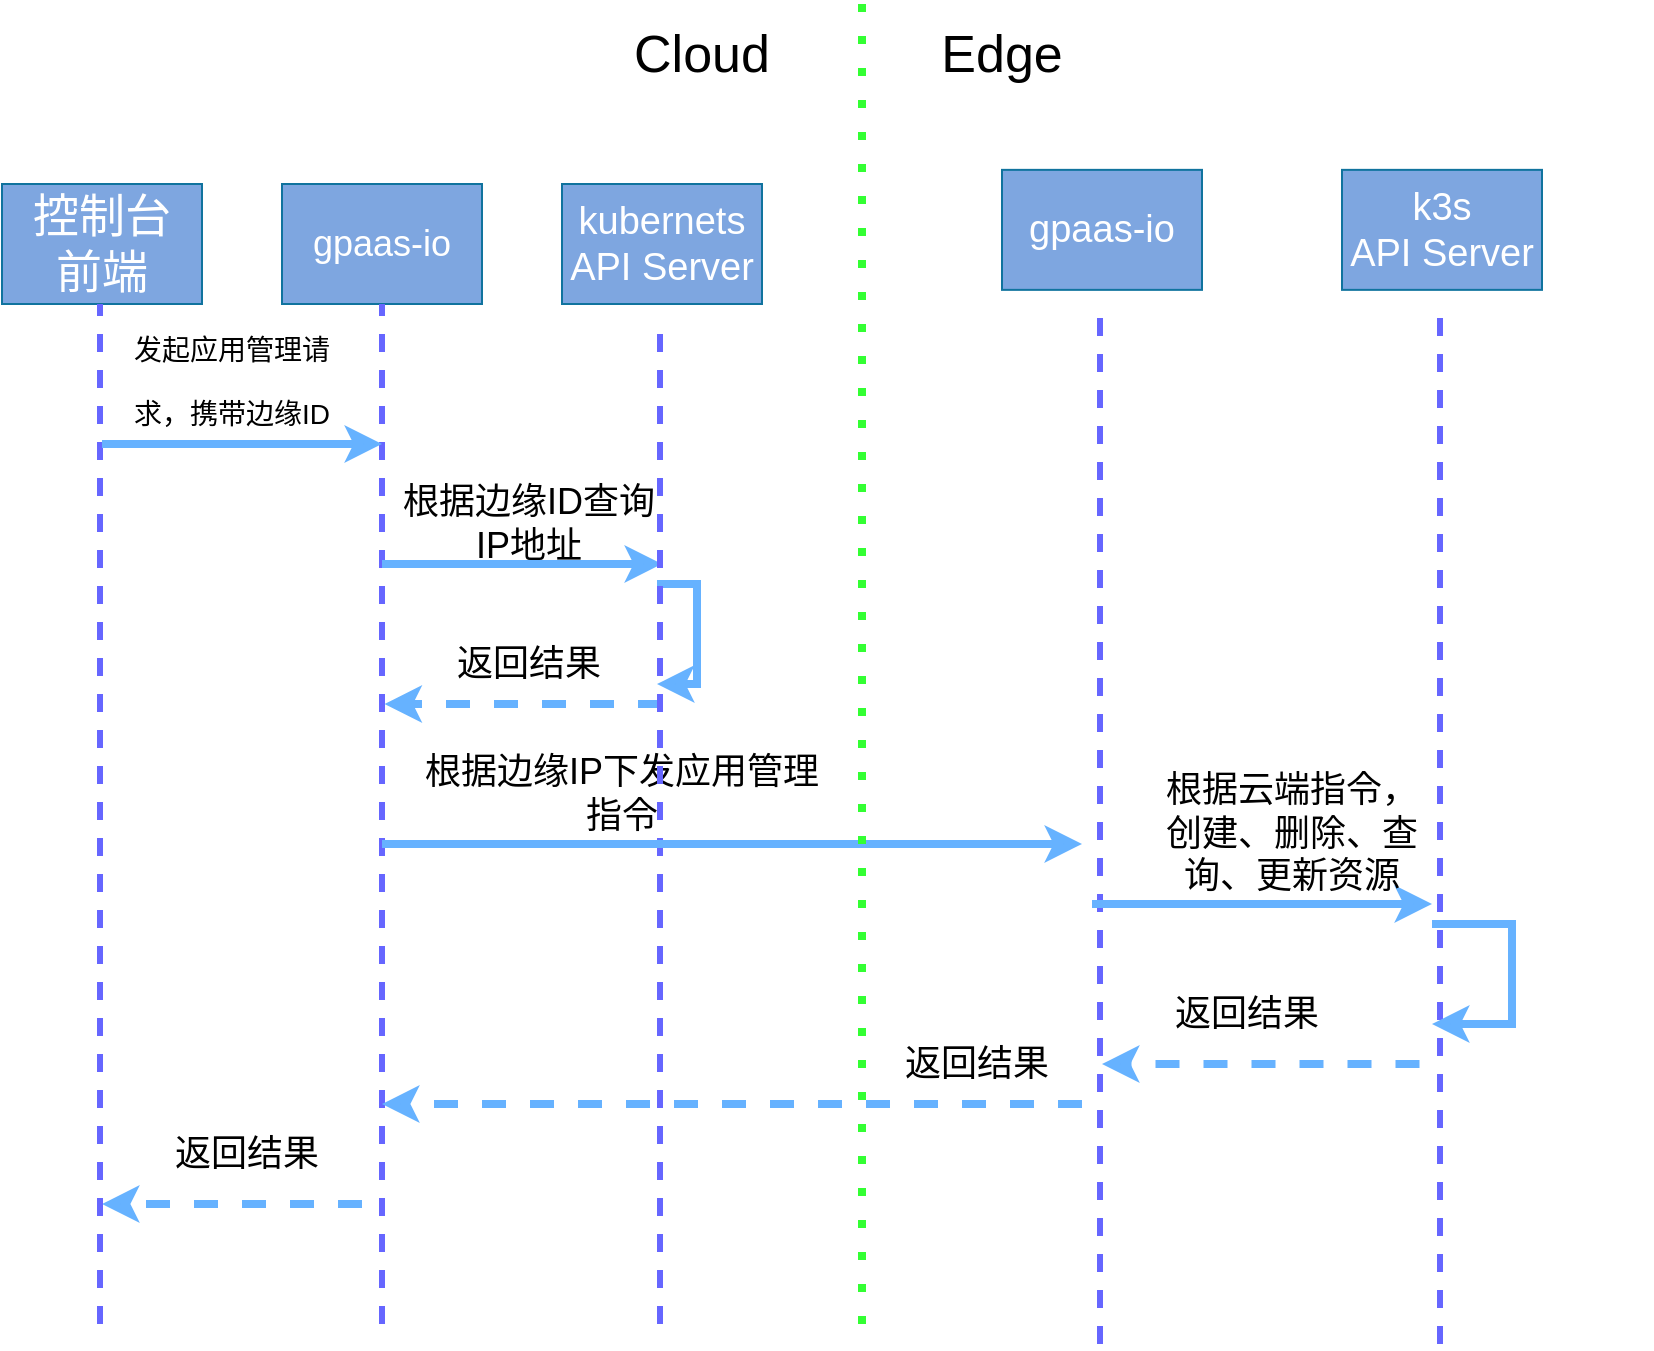 <mxfile version="20.6.0" type="github">
  <diagram id="6V7pRc7MegdE23kGbv45" name="第 1 页">
    <mxGraphModel dx="1117" dy="669" grid="1" gridSize="10" guides="1" tooltips="1" connect="1" arrows="1" fold="1" page="1" pageScale="1" pageWidth="827" pageHeight="1169" math="0" shadow="0">
      <root>
        <mxCell id="0" />
        <mxCell id="1" parent="0" />
        <mxCell id="QI3yWY5X6MAwbWW2xh4Q-38" value="" style="group" vertex="1" connectable="0" parent="1">
          <mxGeometry x="330" y="40" width="140" height="670" as="geometry" />
        </mxCell>
        <mxCell id="QI3yWY5X6MAwbWW2xh4Q-39" value="" style="group" vertex="1" connectable="0" parent="QI3yWY5X6MAwbWW2xh4Q-38">
          <mxGeometry x="-140" y="90" width="270" height="580" as="geometry" />
        </mxCell>
        <mxCell id="QI3yWY5X6MAwbWW2xh4Q-40" value="&lt;font color=&quot;#ffffff&quot;&gt;&lt;span style=&quot;font-size: 18px&quot;&gt;gpaas-io&lt;br&gt;&lt;/span&gt;&lt;/font&gt;" style="rounded=0;whiteSpace=wrap;html=1;fillColor=#7EA6E0;strokeColor=#10739e;" vertex="1" parent="QI3yWY5X6MAwbWW2xh4Q-39">
          <mxGeometry width="100" height="60" as="geometry" />
        </mxCell>
        <mxCell id="QI3yWY5X6MAwbWW2xh4Q-41" value="" style="endArrow=none;dashed=1;html=1;strokeWidth=3;rounded=0;strokeColor=#6666FF;entryX=0.5;entryY=1;entryDx=0;entryDy=0;" edge="1" parent="QI3yWY5X6MAwbWW2xh4Q-39" target="QI3yWY5X6MAwbWW2xh4Q-40">
          <mxGeometry width="50" height="50" relative="1" as="geometry">
            <mxPoint x="50" y="570" as="sourcePoint" />
            <mxPoint x="49" y="70" as="targetPoint" />
          </mxGeometry>
        </mxCell>
        <mxCell id="QI3yWY5X6MAwbWW2xh4Q-42" value="" style="endArrow=classic;html=1;rounded=0;strokeColor=#66B2FF;strokeWidth=4;fontSize=26;" edge="1" parent="QI3yWY5X6MAwbWW2xh4Q-39">
          <mxGeometry width="50" height="50" relative="1" as="geometry">
            <mxPoint x="50" y="190" as="sourcePoint" />
            <mxPoint x="190" y="190" as="targetPoint" />
          </mxGeometry>
        </mxCell>
        <mxCell id="QI3yWY5X6MAwbWW2xh4Q-43" value="根据边缘IP下发应用管理指令" style="text;html=1;strokeColor=none;fillColor=none;align=center;verticalAlign=middle;whiteSpace=wrap;rounded=0;fontFamily=Helvetica;fontSize=18;fontColor=default;" vertex="1" parent="QI3yWY5X6MAwbWW2xh4Q-39">
          <mxGeometry x="70" y="290" width="200" height="30" as="geometry" />
        </mxCell>
        <mxCell id="QI3yWY5X6MAwbWW2xh4Q-67" value="根据边缘ID查询&lt;br&gt;IP地址" style="text;html=1;align=center;verticalAlign=middle;resizable=0;points=[];autosize=1;strokeColor=none;fillColor=none;fontSize=18;fontFamily=Helvetica;fontColor=default;" vertex="1" parent="QI3yWY5X6MAwbWW2xh4Q-39">
          <mxGeometry x="47.5" y="140" width="150" height="60" as="geometry" />
        </mxCell>
        <mxCell id="QI3yWY5X6MAwbWW2xh4Q-82" value="" style="endArrow=classic;html=1;rounded=0;labelBackgroundColor=default;strokeColor=#66B2FF;strokeWidth=4;fontFamily=Helvetica;fontSize=18;fontColor=default;shape=connector;dashed=1;" edge="1" parent="QI3yWY5X6MAwbWW2xh4Q-39">
          <mxGeometry width="50" height="50" relative="1" as="geometry">
            <mxPoint x="190" y="260" as="sourcePoint" />
            <mxPoint x="51.25" y="260" as="targetPoint" />
          </mxGeometry>
        </mxCell>
        <mxCell id="QI3yWY5X6MAwbWW2xh4Q-83" value="&lt;span style=&quot;font-size: 18px;&quot;&gt;返回结果&lt;/span&gt;" style="text;html=1;align=center;verticalAlign=middle;resizable=0;points=[];autosize=1;strokeColor=none;fillColor=none;fontSize=14;" vertex="1" parent="QI3yWY5X6MAwbWW2xh4Q-39">
          <mxGeometry x="72.5" y="220" width="100" height="40" as="geometry" />
        </mxCell>
        <mxCell id="QI3yWY5X6MAwbWW2xh4Q-52" value="" style="endArrow=classic;html=1;rounded=0;labelBackgroundColor=default;strokeColor=#66B2FF;strokeWidth=4;fontFamily=Helvetica;fontSize=18;fontColor=default;shape=connector;" edge="1" parent="QI3yWY5X6MAwbWW2xh4Q-39">
          <mxGeometry width="50" height="50" relative="1" as="geometry">
            <mxPoint x="187.5" y="200" as="sourcePoint" />
            <mxPoint x="187.5" y="250" as="targetPoint" />
            <Array as="points">
              <mxPoint x="207.5" y="200" />
              <mxPoint x="207.5" y="250" />
            </Array>
          </mxGeometry>
        </mxCell>
        <mxCell id="QI3yWY5X6MAwbWW2xh4Q-89" value="" style="endArrow=classic;html=1;rounded=0;labelBackgroundColor=default;strokeColor=#66B2FF;strokeWidth=4;fontFamily=Helvetica;fontSize=18;fontColor=default;shape=connector;dashed=1;" edge="1" parent="QI3yWY5X6MAwbWW2xh4Q-39">
          <mxGeometry width="50" height="50" relative="1" as="geometry">
            <mxPoint x="400" y="460" as="sourcePoint" />
            <mxPoint x="50" y="460" as="targetPoint" />
          </mxGeometry>
        </mxCell>
        <mxCell id="QI3yWY5X6MAwbWW2xh4Q-91" value="" style="endArrow=classic;html=1;rounded=0;labelBackgroundColor=default;strokeColor=#66B2FF;strokeWidth=4;fontFamily=Helvetica;fontSize=18;fontColor=default;shape=connector;dashed=1;" edge="1" parent="QI3yWY5X6MAwbWW2xh4Q-39">
          <mxGeometry width="50" height="50" relative="1" as="geometry">
            <mxPoint x="40" y="510" as="sourcePoint" />
            <mxPoint x="-90" y="510" as="targetPoint" />
          </mxGeometry>
        </mxCell>
        <mxCell id="QI3yWY5X6MAwbWW2xh4Q-46" value="&lt;font style=&quot;font-size: 19px&quot; color=&quot;#ffffff&quot;&gt;kubernets&lt;br&gt;API Server&lt;br&gt;&lt;/font&gt;" style="rounded=0;whiteSpace=wrap;html=1;fillColor=#7EA6E0;strokeColor=#10739e;" vertex="1" parent="QI3yWY5X6MAwbWW2xh4Q-38">
          <mxGeometry y="90" width="100" height="60" as="geometry" />
        </mxCell>
        <mxCell id="QI3yWY5X6MAwbWW2xh4Q-47" value="" style="endArrow=none;dashed=1;html=1;strokeWidth=3;rounded=0;strokeColor=#6666FF;" edge="1" parent="QI3yWY5X6MAwbWW2xh4Q-38">
          <mxGeometry width="50" height="50" relative="1" as="geometry">
            <mxPoint x="49" y="660" as="sourcePoint" />
            <mxPoint x="49" y="160" as="targetPoint" />
          </mxGeometry>
        </mxCell>
        <mxCell id="QI3yWY5X6MAwbWW2xh4Q-48" value="" style="group" vertex="1" connectable="0" parent="QI3yWY5X6MAwbWW2xh4Q-38">
          <mxGeometry x="-280" y="90" width="100" height="410" as="geometry" />
        </mxCell>
        <mxCell id="QI3yWY5X6MAwbWW2xh4Q-49" value="&lt;font color=&quot;#ffffff&quot;&gt;&lt;span style=&quot;font-size: 23px&quot;&gt;控制台&lt;br&gt;前端&lt;br&gt;&lt;/span&gt;&lt;/font&gt;" style="rounded=0;whiteSpace=wrap;html=1;fillColor=#7EA6E0;strokeColor=#10739e;" vertex="1" parent="QI3yWY5X6MAwbWW2xh4Q-48">
          <mxGeometry width="100" height="60" as="geometry" />
        </mxCell>
        <mxCell id="QI3yWY5X6MAwbWW2xh4Q-50" value="" style="endArrow=none;dashed=1;html=1;strokeWidth=3;rounded=0;strokeColor=#6666FF;" edge="1" parent="QI3yWY5X6MAwbWW2xh4Q-38">
          <mxGeometry width="50" height="50" relative="1" as="geometry">
            <mxPoint x="-231" y="660" as="sourcePoint" />
            <mxPoint x="-231" y="150" as="targetPoint" />
          </mxGeometry>
        </mxCell>
        <mxCell id="QI3yWY5X6MAwbWW2xh4Q-51" value="&lt;font style=&quot;font-size: 26px;&quot;&gt;Cloud&lt;/font&gt;" style="text;html=1;strokeColor=none;fillColor=none;align=center;verticalAlign=middle;whiteSpace=wrap;rounded=0;" vertex="1" parent="QI3yWY5X6MAwbWW2xh4Q-38">
          <mxGeometry x="40" y="10" width="60" height="30" as="geometry" />
        </mxCell>
        <mxCell id="QI3yWY5X6MAwbWW2xh4Q-54" value="" style="endArrow=classic;html=1;rounded=0;strokeColor=#66B2FF;strokeWidth=4;fontSize=26;" edge="1" parent="QI3yWY5X6MAwbWW2xh4Q-38">
          <mxGeometry width="50" height="50" relative="1" as="geometry">
            <mxPoint x="-90" y="420" as="sourcePoint" />
            <mxPoint x="260" y="420" as="targetPoint" />
          </mxGeometry>
        </mxCell>
        <mxCell id="QI3yWY5X6MAwbWW2xh4Q-56" value="" style="group" vertex="1" connectable="0" parent="1">
          <mxGeometry x="550" y="122.93" width="110" height="580" as="geometry" />
        </mxCell>
        <mxCell id="QI3yWY5X6MAwbWW2xh4Q-57" value="&lt;font style=&quot;font-size: 19px&quot; color=&quot;#ffffff&quot;&gt;gpaas-io&lt;br&gt;&lt;/font&gt;" style="rounded=0;whiteSpace=wrap;html=1;fillColor=#7EA6E0;strokeColor=#10739e;" vertex="1" parent="QI3yWY5X6MAwbWW2xh4Q-56">
          <mxGeometry width="100" height="60" as="geometry" />
        </mxCell>
        <mxCell id="QI3yWY5X6MAwbWW2xh4Q-58" value="" style="endArrow=none;dashed=1;html=1;strokeWidth=3;rounded=0;strokeColor=#6666FF;" edge="1" parent="QI3yWY5X6MAwbWW2xh4Q-56">
          <mxGeometry width="50" height="50" relative="1" as="geometry">
            <mxPoint x="49" y="587.07" as="sourcePoint" />
            <mxPoint x="49" y="70" as="targetPoint" />
          </mxGeometry>
        </mxCell>
        <mxCell id="QI3yWY5X6MAwbWW2xh4Q-88" value="" style="endArrow=classic;html=1;rounded=0;labelBackgroundColor=default;strokeColor=#66B2FF;strokeWidth=4;fontFamily=Helvetica;fontSize=18;fontColor=default;shape=connector;dashed=1;" edge="1" parent="QI3yWY5X6MAwbWW2xh4Q-56">
          <mxGeometry width="50" height="50" relative="1" as="geometry">
            <mxPoint x="208.75" y="447.07" as="sourcePoint" />
            <mxPoint x="50" y="447.07" as="targetPoint" />
          </mxGeometry>
        </mxCell>
        <mxCell id="QI3yWY5X6MAwbWW2xh4Q-60" value="" style="group" vertex="1" connectable="0" parent="1">
          <mxGeometry x="680" y="130" width="195" height="580" as="geometry" />
        </mxCell>
        <mxCell id="QI3yWY5X6MAwbWW2xh4Q-61" value="&lt;font style=&quot;font-size: 19px&quot; color=&quot;#ffffff&quot;&gt;k3s&lt;br&gt;API Server&lt;br&gt;&lt;/font&gt;" style="rounded=0;whiteSpace=wrap;html=1;fillColor=#7EA6E0;strokeColor=#10739e;" vertex="1" parent="QI3yWY5X6MAwbWW2xh4Q-60">
          <mxGeometry x="40" y="-7.07" width="100" height="60" as="geometry" />
        </mxCell>
        <mxCell id="QI3yWY5X6MAwbWW2xh4Q-62" value="" style="endArrow=none;dashed=1;html=1;strokeWidth=3;rounded=0;strokeColor=#6666FF;" edge="1" parent="QI3yWY5X6MAwbWW2xh4Q-60">
          <mxGeometry width="50" height="50" relative="1" as="geometry">
            <mxPoint x="89" y="580" as="sourcePoint" />
            <mxPoint x="89" y="62.93" as="targetPoint" />
          </mxGeometry>
        </mxCell>
        <mxCell id="QI3yWY5X6MAwbWW2xh4Q-71" value="" style="endArrow=classic;html=1;rounded=0;labelBackgroundColor=default;strokeColor=#66B2FF;strokeWidth=4;fontFamily=Helvetica;fontSize=18;fontColor=default;shape=connector;" edge="1" parent="QI3yWY5X6MAwbWW2xh4Q-60">
          <mxGeometry width="50" height="50" relative="1" as="geometry">
            <mxPoint x="-85" y="360" as="sourcePoint" />
            <mxPoint x="85" y="360" as="targetPoint" />
          </mxGeometry>
        </mxCell>
        <mxCell id="QI3yWY5X6MAwbWW2xh4Q-72" value="根据云端指令，创建、删除、查询、更新资源" style="text;html=1;strokeColor=none;fillColor=none;align=center;verticalAlign=middle;whiteSpace=wrap;rounded=0;fontFamily=Helvetica;fontSize=18;fontColor=default;" vertex="1" parent="QI3yWY5X6MAwbWW2xh4Q-60">
          <mxGeometry x="-50" y="310" width="130" height="30" as="geometry" />
        </mxCell>
        <mxCell id="QI3yWY5X6MAwbWW2xh4Q-74" value="返回结果" style="text;html=1;strokeColor=none;fillColor=none;align=center;verticalAlign=middle;whiteSpace=wrap;rounded=0;fontFamily=Helvetica;fontSize=18;fontColor=default;" vertex="1" parent="QI3yWY5X6MAwbWW2xh4Q-60">
          <mxGeometry x="-70" y="400" width="125" height="30" as="geometry" />
        </mxCell>
        <mxCell id="QI3yWY5X6MAwbWW2xh4Q-79" value="" style="endArrow=classic;html=1;rounded=0;labelBackgroundColor=default;strokeColor=#66B2FF;strokeWidth=4;fontFamily=Helvetica;fontSize=18;fontColor=default;shape=connector;" edge="1" parent="QI3yWY5X6MAwbWW2xh4Q-60">
          <mxGeometry width="50" height="50" relative="1" as="geometry">
            <mxPoint x="85" y="370" as="sourcePoint" />
            <mxPoint x="85" y="420" as="targetPoint" />
            <Array as="points">
              <mxPoint x="125" y="370" />
              <mxPoint x="125" y="420" />
            </Array>
          </mxGeometry>
        </mxCell>
        <mxCell id="QI3yWY5X6MAwbWW2xh4Q-63" value="" style="endArrow=none;dashed=1;html=1;dashPattern=1 3;strokeWidth=4;rounded=0;strokeColor=#33FF33;" edge="1" parent="1">
          <mxGeometry width="50" height="50" relative="1" as="geometry">
            <mxPoint x="480" y="700" as="sourcePoint" />
            <mxPoint x="480" y="40" as="targetPoint" />
          </mxGeometry>
        </mxCell>
        <mxCell id="QI3yWY5X6MAwbWW2xh4Q-64" value="&lt;span style=&quot;font-size: 26px;&quot;&gt;Edge&lt;/span&gt;" style="text;html=1;strokeColor=none;fillColor=none;align=center;verticalAlign=middle;whiteSpace=wrap;rounded=0;" vertex="1" parent="1">
          <mxGeometry x="520" y="50" width="60" height="30" as="geometry" />
        </mxCell>
        <mxCell id="QI3yWY5X6MAwbWW2xh4Q-65" value="" style="endArrow=classic;html=1;rounded=0;strokeColor=#66B2FF;strokeWidth=4;fontSize=26;" edge="1" parent="1">
          <mxGeometry width="50" height="50" relative="1" as="geometry">
            <mxPoint x="100" y="260" as="sourcePoint" />
            <mxPoint x="240" y="260" as="targetPoint" />
          </mxGeometry>
        </mxCell>
        <mxCell id="QI3yWY5X6MAwbWW2xh4Q-66" value="&lt;font style=&quot;font-size: 14px;&quot;&gt;发起应用管理请求，携带边缘ID&lt;/font&gt;" style="text;html=1;strokeColor=none;fillColor=none;align=center;verticalAlign=middle;whiteSpace=wrap;rounded=0;fontFamily=Helvetica;fontSize=26;fontColor=default;" vertex="1" parent="1">
          <mxGeometry x="110" y="220" width="110" height="10" as="geometry" />
        </mxCell>
        <mxCell id="QI3yWY5X6MAwbWW2xh4Q-90" value="返回结果" style="text;html=1;strokeColor=none;fillColor=none;align=center;verticalAlign=middle;whiteSpace=wrap;rounded=0;fontFamily=Helvetica;fontSize=18;fontColor=default;" vertex="1" parent="1">
          <mxGeometry x="475" y="555" width="125" height="30" as="geometry" />
        </mxCell>
        <mxCell id="QI3yWY5X6MAwbWW2xh4Q-92" value="返回结果" style="text;html=1;strokeColor=none;fillColor=none;align=center;verticalAlign=middle;whiteSpace=wrap;rounded=0;fontFamily=Helvetica;fontSize=18;fontColor=default;" vertex="1" parent="1">
          <mxGeometry x="110" y="600" width="125" height="30" as="geometry" />
        </mxCell>
      </root>
    </mxGraphModel>
  </diagram>
</mxfile>
